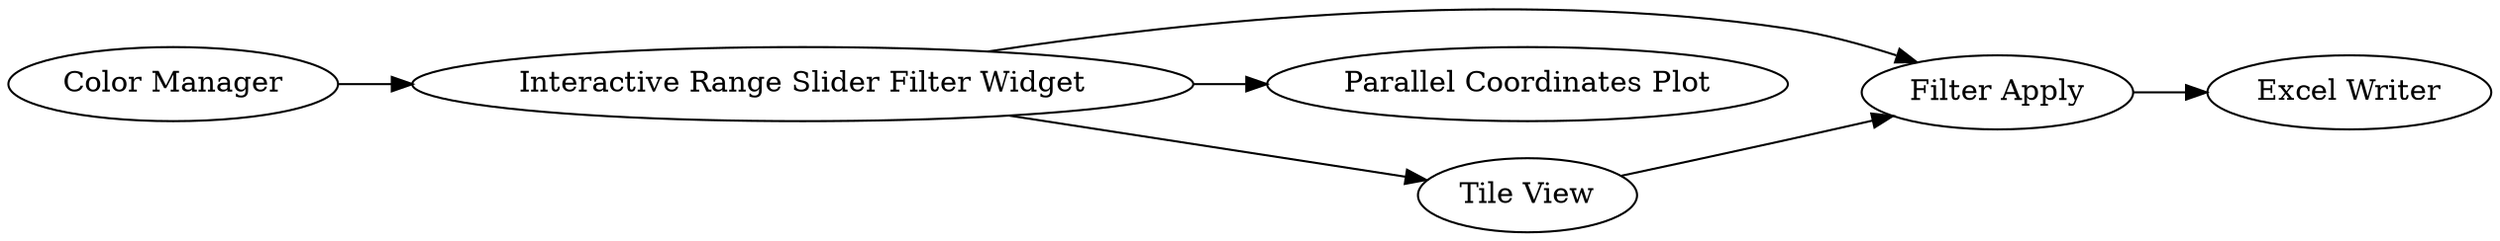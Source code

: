 digraph {
	"-3178801555115550865_445" [label="Filter Apply"]
	"-3178801555115550865_305" [label="Interactive Range Slider Filter Widget"]
	"-3178801555115550865_294" [label="Parallel Coordinates Plot"]
	"-3178801555115550865_456" [label="Excel Writer"]
	"-3178801555115550865_297" [label="Color Manager"]
	"-3178801555115550865_295" [label="Tile View"]
	"-3178801555115550865_445" -> "-3178801555115550865_456"
	"-3178801555115550865_297" -> "-3178801555115550865_305"
	"-3178801555115550865_305" -> "-3178801555115550865_445"
	"-3178801555115550865_305" -> "-3178801555115550865_294"
	"-3178801555115550865_295" -> "-3178801555115550865_445"
	"-3178801555115550865_305" -> "-3178801555115550865_295"
	rankdir=LR
}
